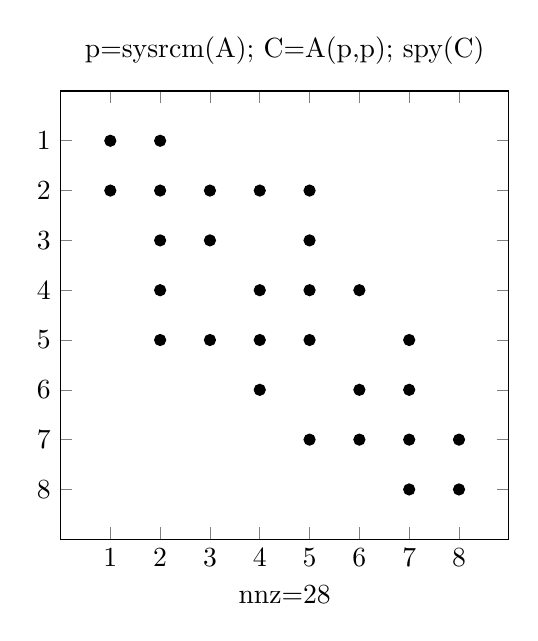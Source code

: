 \begin{tikzpicture}
    \begin{axis}
        [   unit vector ratio* = 1 1 1
        ,   y dir = reverse
        ,   xmin = 0
        ,   ymin = 0
        ,   xmax = 9
        ,   ymax = 9
        ,   xlabel = {nnz=28}
        ,   xtick = {1,2,3,4,5,6,7,8}
        ,   ytick = {1,2,3,4,5,6,7,8}
        ,   title = {p=sysrcm(A); C=A(p,p); spy(C)}
        ]
        \addplot[only marks] coordinates {
(1,1)(1,2)(2,1)(2,2)(2,3)(2,4)(2,5)(3,2)(3,3)(3,5)(4,2)(4,4)(4,5)(4,6)(5,2)(5,3)(5,4)(5,5)(5,7)(6,4)(6,6)(6,7)(7,5)(7,6)(7,7)(7,8)(8,7)(8,8)
        };
    \end{axis}
\end{tikzpicture}